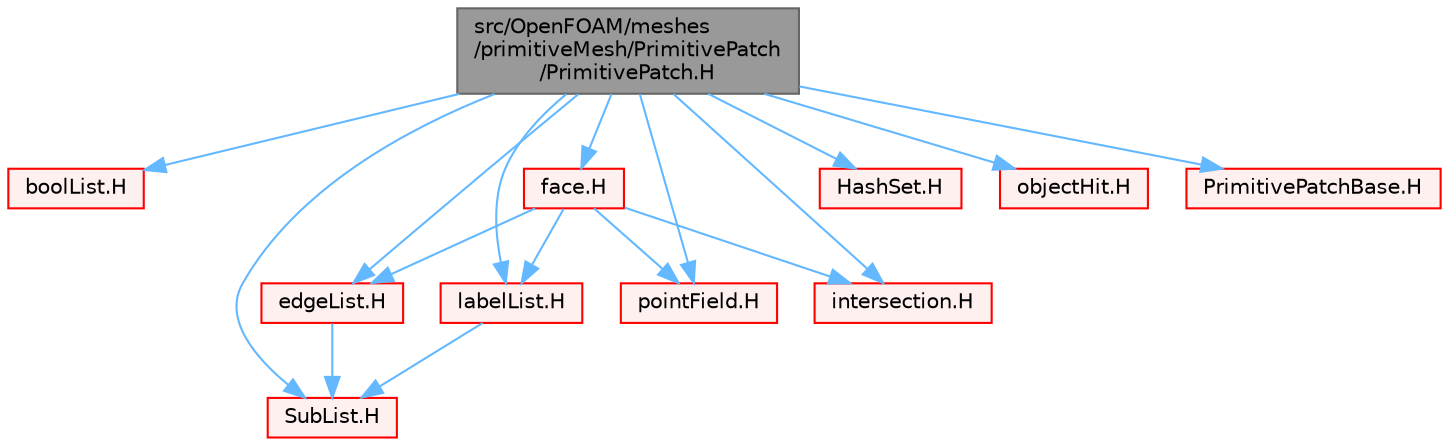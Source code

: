 digraph "src/OpenFOAM/meshes/primitiveMesh/PrimitivePatch/PrimitivePatch.H"
{
 // LATEX_PDF_SIZE
  bgcolor="transparent";
  edge [fontname=Helvetica,fontsize=10,labelfontname=Helvetica,labelfontsize=10];
  node [fontname=Helvetica,fontsize=10,shape=box,height=0.2,width=0.4];
  Node1 [id="Node000001",label="src/OpenFOAM/meshes\l/primitiveMesh/PrimitivePatch\l/PrimitivePatch.H",height=0.2,width=0.4,color="gray40", fillcolor="grey60", style="filled", fontcolor="black",tooltip=" "];
  Node1 -> Node2 [id="edge1_Node000001_Node000002",color="steelblue1",style="solid",tooltip=" "];
  Node2 [id="Node000002",label="boolList.H",height=0.2,width=0.4,color="red", fillcolor="#FFF0F0", style="filled",URL="$boolList_8H.html",tooltip=" "];
  Node1 -> Node88 [id="edge2_Node000001_Node000088",color="steelblue1",style="solid",tooltip=" "];
  Node88 [id="Node000088",label="labelList.H",height=0.2,width=0.4,color="red", fillcolor="#FFF0F0", style="filled",URL="$labelList_8H.html",tooltip=" "];
  Node88 -> Node89 [id="edge3_Node000088_Node000089",color="steelblue1",style="solid",tooltip=" "];
  Node89 [id="Node000089",label="SubList.H",height=0.2,width=0.4,color="red", fillcolor="#FFF0F0", style="filled",URL="$SubList_8H.html",tooltip=" "];
  Node1 -> Node102 [id="edge4_Node000001_Node000102",color="steelblue1",style="solid",tooltip=" "];
  Node102 [id="Node000102",label="edgeList.H",height=0.2,width=0.4,color="red", fillcolor="#FFF0F0", style="filled",URL="$edgeList_8H.html",tooltip=" "];
  Node102 -> Node89 [id="edge5_Node000102_Node000089",color="steelblue1",style="solid",tooltip=" "];
  Node1 -> Node208 [id="edge6_Node000001_Node000208",color="steelblue1",style="solid",tooltip=" "];
  Node208 [id="Node000208",label="face.H",height=0.2,width=0.4,color="red", fillcolor="#FFF0F0", style="filled",URL="$face_8H.html",tooltip=" "];
  Node208 -> Node143 [id="edge7_Node000208_Node000143",color="steelblue1",style="solid",tooltip=" "];
  Node143 [id="Node000143",label="pointField.H",height=0.2,width=0.4,color="red", fillcolor="#FFF0F0", style="filled",URL="$pointField_8H.html",tooltip=" "];
  Node208 -> Node88 [id="edge8_Node000208_Node000088",color="steelblue1",style="solid",tooltip=" "];
  Node208 -> Node102 [id="edge9_Node000208_Node000102",color="steelblue1",style="solid",tooltip=" "];
  Node208 -> Node210 [id="edge10_Node000208_Node000210",color="steelblue1",style="solid",tooltip=" "];
  Node210 [id="Node000210",label="intersection.H",height=0.2,width=0.4,color="red", fillcolor="#FFF0F0", style="filled",URL="$intersection_8H.html",tooltip=" "];
  Node1 -> Node143 [id="edge11_Node000001_Node000143",color="steelblue1",style="solid",tooltip=" "];
  Node1 -> Node210 [id="edge12_Node000001_Node000210",color="steelblue1",style="solid",tooltip=" "];
  Node1 -> Node168 [id="edge13_Node000001_Node000168",color="steelblue1",style="solid",tooltip=" "];
  Node168 [id="Node000168",label="HashSet.H",height=0.2,width=0.4,color="red", fillcolor="#FFF0F0", style="filled",URL="$HashSet_8H.html",tooltip=" "];
  Node1 -> Node89 [id="edge14_Node000001_Node000089",color="steelblue1",style="solid",tooltip=" "];
  Node1 -> Node213 [id="edge15_Node000001_Node000213",color="steelblue1",style="solid",tooltip=" "];
  Node213 [id="Node000213",label="objectHit.H",height=0.2,width=0.4,color="red", fillcolor="#FFF0F0", style="filled",URL="$objectHit_8H.html",tooltip=" "];
  Node1 -> Node214 [id="edge16_Node000001_Node000214",color="steelblue1",style="solid",tooltip=" "];
  Node214 [id="Node000214",label="PrimitivePatchBase.H",height=0.2,width=0.4,color="red", fillcolor="#FFF0F0", style="filled",URL="$PrimitivePatchBase_8H.html",tooltip=" "];
}
